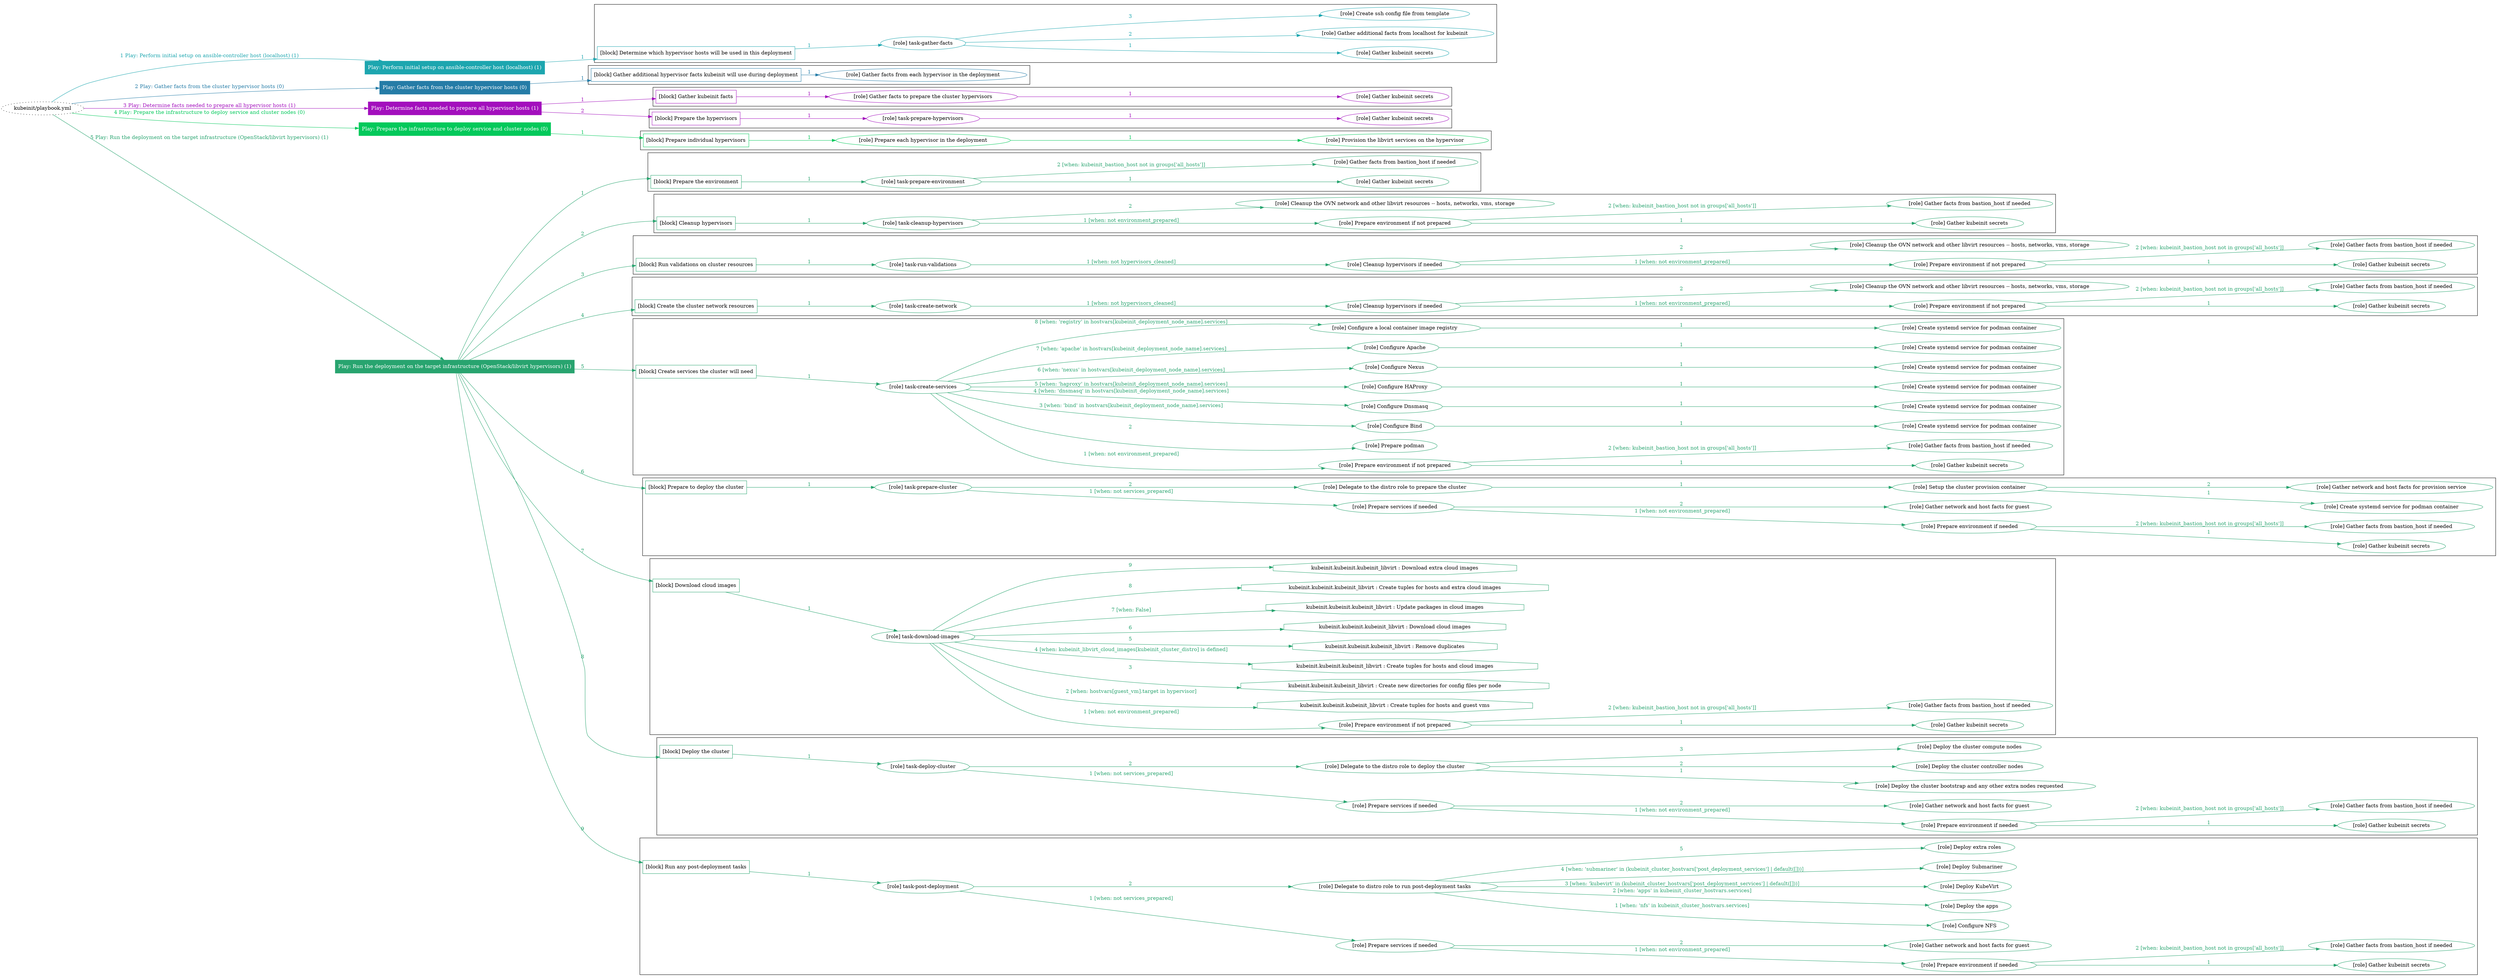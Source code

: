 digraph {
	graph [concentrate=true ordering=in rankdir=LR ratio=fill]
	edge [esep=5 sep=10]
	"kubeinit/playbook.yml" [URL="/home/runner/work/kubeinit/kubeinit/kubeinit/playbook.yml" id=playbook_8a1b6e5c style=dotted]
	"kubeinit/playbook.yml" -> play_26374e2c [label="1 Play: Perform initial setup on ansible-controller host (localhost) (1)" color="#1da6af" fontcolor="#1da6af" id=edge_play_26374e2c labeltooltip="1 Play: Perform initial setup on ansible-controller host (localhost) (1)" tooltip="1 Play: Perform initial setup on ansible-controller host (localhost) (1)"]
	subgraph "Play: Perform initial setup on ansible-controller host (localhost) (1)" {
		play_26374e2c [label="Play: Perform initial setup on ansible-controller host (localhost) (1)" URL="/home/runner/work/kubeinit/kubeinit/kubeinit/playbook.yml" color="#1da6af" fontcolor="#ffffff" id=play_26374e2c shape=box style=filled tooltip=localhost]
		play_26374e2c -> block_4fa04c9e [label=1 color="#1da6af" fontcolor="#1da6af" id=edge_block_4fa04c9e labeltooltip=1 tooltip=1]
		subgraph cluster_block_4fa04c9e {
			block_4fa04c9e [label="[block] Determine which hypervisor hosts will be used in this deployment" URL="/home/runner/work/kubeinit/kubeinit/kubeinit/playbook.yml" color="#1da6af" id=block_4fa04c9e labeltooltip="Determine which hypervisor hosts will be used in this deployment" shape=box tooltip="Determine which hypervisor hosts will be used in this deployment"]
			block_4fa04c9e -> role_c2990523 [label="1 " color="#1da6af" fontcolor="#1da6af" id=edge_role_c2990523 labeltooltip="1 " tooltip="1 "]
			subgraph "task-gather-facts" {
				role_c2990523 [label="[role] task-gather-facts" URL="/home/runner/work/kubeinit/kubeinit/kubeinit/playbook.yml" color="#1da6af" id=role_c2990523 tooltip="task-gather-facts"]
				role_c2990523 -> role_32f056d1 [label="1 " color="#1da6af" fontcolor="#1da6af" id=edge_role_32f056d1 labeltooltip="1 " tooltip="1 "]
				subgraph "Gather kubeinit secrets" {
					role_32f056d1 [label="[role] Gather kubeinit secrets" URL="/home/runner/.ansible/collections/ansible_collections/kubeinit/kubeinit/roles/kubeinit_prepare/tasks/build_hypervisors_group.yml" color="#1da6af" id=role_32f056d1 tooltip="Gather kubeinit secrets"]
				}
				role_c2990523 -> role_026f7abf [label="2 " color="#1da6af" fontcolor="#1da6af" id=edge_role_026f7abf labeltooltip="2 " tooltip="2 "]
				subgraph "Gather additional facts from localhost for kubeinit" {
					role_026f7abf [label="[role] Gather additional facts from localhost for kubeinit" URL="/home/runner/.ansible/collections/ansible_collections/kubeinit/kubeinit/roles/kubeinit_prepare/tasks/build_hypervisors_group.yml" color="#1da6af" id=role_026f7abf tooltip="Gather additional facts from localhost for kubeinit"]
				}
				role_c2990523 -> role_a4c4b640 [label="3 " color="#1da6af" fontcolor="#1da6af" id=edge_role_a4c4b640 labeltooltip="3 " tooltip="3 "]
				subgraph "Create ssh config file from template" {
					role_a4c4b640 [label="[role] Create ssh config file from template" URL="/home/runner/.ansible/collections/ansible_collections/kubeinit/kubeinit/roles/kubeinit_prepare/tasks/build_hypervisors_group.yml" color="#1da6af" id=role_a4c4b640 tooltip="Create ssh config file from template"]
				}
			}
		}
	}
	"kubeinit/playbook.yml" -> play_9871a163 [label="2 Play: Gather facts from the cluster hypervisor hosts (0)" color="#257ca7" fontcolor="#257ca7" id=edge_play_9871a163 labeltooltip="2 Play: Gather facts from the cluster hypervisor hosts (0)" tooltip="2 Play: Gather facts from the cluster hypervisor hosts (0)"]
	subgraph "Play: Gather facts from the cluster hypervisor hosts (0)" {
		play_9871a163 [label="Play: Gather facts from the cluster hypervisor hosts (0)" URL="/home/runner/work/kubeinit/kubeinit/kubeinit/playbook.yml" color="#257ca7" fontcolor="#ffffff" id=play_9871a163 shape=box style=filled tooltip="Play: Gather facts from the cluster hypervisor hosts (0)"]
		play_9871a163 -> block_0dbcc0c4 [label=1 color="#257ca7" fontcolor="#257ca7" id=edge_block_0dbcc0c4 labeltooltip=1 tooltip=1]
		subgraph cluster_block_0dbcc0c4 {
			block_0dbcc0c4 [label="[block] Gather additional hypervisor facts kubeinit will use during deployment" URL="/home/runner/work/kubeinit/kubeinit/kubeinit/playbook.yml" color="#257ca7" id=block_0dbcc0c4 labeltooltip="Gather additional hypervisor facts kubeinit will use during deployment" shape=box tooltip="Gather additional hypervisor facts kubeinit will use during deployment"]
			block_0dbcc0c4 -> role_ea95b892 [label="1 " color="#257ca7" fontcolor="#257ca7" id=edge_role_ea95b892 labeltooltip="1 " tooltip="1 "]
			subgraph "Gather facts from each hypervisor in the deployment" {
				role_ea95b892 [label="[role] Gather facts from each hypervisor in the deployment" URL="/home/runner/work/kubeinit/kubeinit/kubeinit/playbook.yml" color="#257ca7" id=role_ea95b892 tooltip="Gather facts from each hypervisor in the deployment"]
			}
		}
	}
	"kubeinit/playbook.yml" -> play_5fa78731 [label="3 Play: Determine facts needed to prepare all hypervisor hosts (1)" color="#a30fbd" fontcolor="#a30fbd" id=edge_play_5fa78731 labeltooltip="3 Play: Determine facts needed to prepare all hypervisor hosts (1)" tooltip="3 Play: Determine facts needed to prepare all hypervisor hosts (1)"]
	subgraph "Play: Determine facts needed to prepare all hypervisor hosts (1)" {
		play_5fa78731 [label="Play: Determine facts needed to prepare all hypervisor hosts (1)" URL="/home/runner/work/kubeinit/kubeinit/kubeinit/playbook.yml" color="#a30fbd" fontcolor="#ffffff" id=play_5fa78731 shape=box style=filled tooltip=localhost]
		play_5fa78731 -> block_99338f4e [label=1 color="#a30fbd" fontcolor="#a30fbd" id=edge_block_99338f4e labeltooltip=1 tooltip=1]
		subgraph cluster_block_99338f4e {
			block_99338f4e [label="[block] Gather kubeinit facts" URL="/home/runner/work/kubeinit/kubeinit/kubeinit/playbook.yml" color="#a30fbd" id=block_99338f4e labeltooltip="Gather kubeinit facts" shape=box tooltip="Gather kubeinit facts"]
			block_99338f4e -> role_de025bc6 [label="1 " color="#a30fbd" fontcolor="#a30fbd" id=edge_role_de025bc6 labeltooltip="1 " tooltip="1 "]
			subgraph "Gather facts to prepare the cluster hypervisors" {
				role_de025bc6 [label="[role] Gather facts to prepare the cluster hypervisors" URL="/home/runner/work/kubeinit/kubeinit/kubeinit/playbook.yml" color="#a30fbd" id=role_de025bc6 tooltip="Gather facts to prepare the cluster hypervisors"]
				role_de025bc6 -> role_756402ee [label="1 " color="#a30fbd" fontcolor="#a30fbd" id=edge_role_756402ee labeltooltip="1 " tooltip="1 "]
				subgraph "Gather kubeinit secrets" {
					role_756402ee [label="[role] Gather kubeinit secrets" URL="/home/runner/.ansible/collections/ansible_collections/kubeinit/kubeinit/roles/kubeinit_prepare/tasks/gather_kubeinit_facts.yml" color="#a30fbd" id=role_756402ee tooltip="Gather kubeinit secrets"]
				}
			}
		}
		play_5fa78731 -> block_ed7a5851 [label=2 color="#a30fbd" fontcolor="#a30fbd" id=edge_block_ed7a5851 labeltooltip=2 tooltip=2]
		subgraph cluster_block_ed7a5851 {
			block_ed7a5851 [label="[block] Prepare the hypervisors" URL="/home/runner/work/kubeinit/kubeinit/kubeinit/playbook.yml" color="#a30fbd" id=block_ed7a5851 labeltooltip="Prepare the hypervisors" shape=box tooltip="Prepare the hypervisors"]
			block_ed7a5851 -> role_e3e13bc4 [label="1 " color="#a30fbd" fontcolor="#a30fbd" id=edge_role_e3e13bc4 labeltooltip="1 " tooltip="1 "]
			subgraph "task-prepare-hypervisors" {
				role_e3e13bc4 [label="[role] task-prepare-hypervisors" URL="/home/runner/work/kubeinit/kubeinit/kubeinit/playbook.yml" color="#a30fbd" id=role_e3e13bc4 tooltip="task-prepare-hypervisors"]
				role_e3e13bc4 -> role_082f1acc [label="1 " color="#a30fbd" fontcolor="#a30fbd" id=edge_role_082f1acc labeltooltip="1 " tooltip="1 "]
				subgraph "Gather kubeinit secrets" {
					role_082f1acc [label="[role] Gather kubeinit secrets" URL="/home/runner/.ansible/collections/ansible_collections/kubeinit/kubeinit/roles/kubeinit_prepare/tasks/gather_kubeinit_facts.yml" color="#a30fbd" id=role_082f1acc tooltip="Gather kubeinit secrets"]
				}
			}
		}
	}
	"kubeinit/playbook.yml" -> play_1c84eeb0 [label="4 Play: Prepare the infrastructure to deploy service and cluster nodes (0)" color="#03c95b" fontcolor="#03c95b" id=edge_play_1c84eeb0 labeltooltip="4 Play: Prepare the infrastructure to deploy service and cluster nodes (0)" tooltip="4 Play: Prepare the infrastructure to deploy service and cluster nodes (0)"]
	subgraph "Play: Prepare the infrastructure to deploy service and cluster nodes (0)" {
		play_1c84eeb0 [label="Play: Prepare the infrastructure to deploy service and cluster nodes (0)" URL="/home/runner/work/kubeinit/kubeinit/kubeinit/playbook.yml" color="#03c95b" fontcolor="#ffffff" id=play_1c84eeb0 shape=box style=filled tooltip="Play: Prepare the infrastructure to deploy service and cluster nodes (0)"]
		play_1c84eeb0 -> block_747f1382 [label=1 color="#03c95b" fontcolor="#03c95b" id=edge_block_747f1382 labeltooltip=1 tooltip=1]
		subgraph cluster_block_747f1382 {
			block_747f1382 [label="[block] Prepare individual hypervisors" URL="/home/runner/work/kubeinit/kubeinit/kubeinit/playbook.yml" color="#03c95b" id=block_747f1382 labeltooltip="Prepare individual hypervisors" shape=box tooltip="Prepare individual hypervisors"]
			block_747f1382 -> role_55a09410 [label="1 " color="#03c95b" fontcolor="#03c95b" id=edge_role_55a09410 labeltooltip="1 " tooltip="1 "]
			subgraph "Prepare each hypervisor in the deployment" {
				role_55a09410 [label="[role] Prepare each hypervisor in the deployment" URL="/home/runner/work/kubeinit/kubeinit/kubeinit/playbook.yml" color="#03c95b" id=role_55a09410 tooltip="Prepare each hypervisor in the deployment"]
				role_55a09410 -> role_29193f3d [label="1 " color="#03c95b" fontcolor="#03c95b" id=edge_role_29193f3d labeltooltip="1 " tooltip="1 "]
				subgraph "Provision the libvirt services on the hypervisor" {
					role_29193f3d [label="[role] Provision the libvirt services on the hypervisor" URL="/home/runner/.ansible/collections/ansible_collections/kubeinit/kubeinit/roles/kubeinit_prepare/tasks/prepare_hypervisor.yml" color="#03c95b" id=role_29193f3d tooltip="Provision the libvirt services on the hypervisor"]
				}
			}
		}
	}
	"kubeinit/playbook.yml" -> play_dd547b82 [label="5 Play: Run the deployment on the target infrastructure (OpenStack/libvirt hypervisors) (1)" color="#28a46f" fontcolor="#28a46f" id=edge_play_dd547b82 labeltooltip="5 Play: Run the deployment on the target infrastructure (OpenStack/libvirt hypervisors) (1)" tooltip="5 Play: Run the deployment on the target infrastructure (OpenStack/libvirt hypervisors) (1)"]
	subgraph "Play: Run the deployment on the target infrastructure (OpenStack/libvirt hypervisors) (1)" {
		play_dd547b82 [label="Play: Run the deployment on the target infrastructure (OpenStack/libvirt hypervisors) (1)" URL="/home/runner/work/kubeinit/kubeinit/kubeinit/playbook.yml" color="#28a46f" fontcolor="#ffffff" id=play_dd547b82 shape=box style=filled tooltip=localhost]
		play_dd547b82 -> block_111326d2 [label=1 color="#28a46f" fontcolor="#28a46f" id=edge_block_111326d2 labeltooltip=1 tooltip=1]
		subgraph cluster_block_111326d2 {
			block_111326d2 [label="[block] Prepare the environment" URL="/home/runner/work/kubeinit/kubeinit/kubeinit/playbook.yml" color="#28a46f" id=block_111326d2 labeltooltip="Prepare the environment" shape=box tooltip="Prepare the environment"]
			block_111326d2 -> role_da3ade95 [label="1 " color="#28a46f" fontcolor="#28a46f" id=edge_role_da3ade95 labeltooltip="1 " tooltip="1 "]
			subgraph "task-prepare-environment" {
				role_da3ade95 [label="[role] task-prepare-environment" URL="/home/runner/work/kubeinit/kubeinit/kubeinit/playbook.yml" color="#28a46f" id=role_da3ade95 tooltip="task-prepare-environment"]
				role_da3ade95 -> role_987856cc [label="1 " color="#28a46f" fontcolor="#28a46f" id=edge_role_987856cc labeltooltip="1 " tooltip="1 "]
				subgraph "Gather kubeinit secrets" {
					role_987856cc [label="[role] Gather kubeinit secrets" URL="/home/runner/.ansible/collections/ansible_collections/kubeinit/kubeinit/roles/kubeinit_prepare/tasks/gather_kubeinit_facts.yml" color="#28a46f" id=role_987856cc tooltip="Gather kubeinit secrets"]
				}
				role_da3ade95 -> role_5a3966f6 [label="2 [when: kubeinit_bastion_host not in groups['all_hosts']]" color="#28a46f" fontcolor="#28a46f" id=edge_role_5a3966f6 labeltooltip="2 [when: kubeinit_bastion_host not in groups['all_hosts']]" tooltip="2 [when: kubeinit_bastion_host not in groups['all_hosts']]"]
				subgraph "Gather facts from bastion_host if needed" {
					role_5a3966f6 [label="[role] Gather facts from bastion_host if needed" URL="/home/runner/.ansible/collections/ansible_collections/kubeinit/kubeinit/roles/kubeinit_prepare/tasks/main.yml" color="#28a46f" id=role_5a3966f6 tooltip="Gather facts from bastion_host if needed"]
				}
			}
		}
		play_dd547b82 -> block_5071d078 [label=2 color="#28a46f" fontcolor="#28a46f" id=edge_block_5071d078 labeltooltip=2 tooltip=2]
		subgraph cluster_block_5071d078 {
			block_5071d078 [label="[block] Cleanup hypervisors" URL="/home/runner/work/kubeinit/kubeinit/kubeinit/playbook.yml" color="#28a46f" id=block_5071d078 labeltooltip="Cleanup hypervisors" shape=box tooltip="Cleanup hypervisors"]
			block_5071d078 -> role_13fc8ba9 [label="1 " color="#28a46f" fontcolor="#28a46f" id=edge_role_13fc8ba9 labeltooltip="1 " tooltip="1 "]
			subgraph "task-cleanup-hypervisors" {
				role_13fc8ba9 [label="[role] task-cleanup-hypervisors" URL="/home/runner/work/kubeinit/kubeinit/kubeinit/playbook.yml" color="#28a46f" id=role_13fc8ba9 tooltip="task-cleanup-hypervisors"]
				role_13fc8ba9 -> role_c4aa368b [label="1 [when: not environment_prepared]" color="#28a46f" fontcolor="#28a46f" id=edge_role_c4aa368b labeltooltip="1 [when: not environment_prepared]" tooltip="1 [when: not environment_prepared]"]
				subgraph "Prepare environment if not prepared" {
					role_c4aa368b [label="[role] Prepare environment if not prepared" URL="/home/runner/.ansible/collections/ansible_collections/kubeinit/kubeinit/roles/kubeinit_libvirt/tasks/cleanup_hypervisors.yml" color="#28a46f" id=role_c4aa368b tooltip="Prepare environment if not prepared"]
					role_c4aa368b -> role_b320897c [label="1 " color="#28a46f" fontcolor="#28a46f" id=edge_role_b320897c labeltooltip="1 " tooltip="1 "]
					subgraph "Gather kubeinit secrets" {
						role_b320897c [label="[role] Gather kubeinit secrets" URL="/home/runner/.ansible/collections/ansible_collections/kubeinit/kubeinit/roles/kubeinit_prepare/tasks/gather_kubeinit_facts.yml" color="#28a46f" id=role_b320897c tooltip="Gather kubeinit secrets"]
					}
					role_c4aa368b -> role_6a623684 [label="2 [when: kubeinit_bastion_host not in groups['all_hosts']]" color="#28a46f" fontcolor="#28a46f" id=edge_role_6a623684 labeltooltip="2 [when: kubeinit_bastion_host not in groups['all_hosts']]" tooltip="2 [when: kubeinit_bastion_host not in groups['all_hosts']]"]
					subgraph "Gather facts from bastion_host if needed" {
						role_6a623684 [label="[role] Gather facts from bastion_host if needed" URL="/home/runner/.ansible/collections/ansible_collections/kubeinit/kubeinit/roles/kubeinit_prepare/tasks/main.yml" color="#28a46f" id=role_6a623684 tooltip="Gather facts from bastion_host if needed"]
					}
				}
				role_13fc8ba9 -> role_e098aab1 [label="2 " color="#28a46f" fontcolor="#28a46f" id=edge_role_e098aab1 labeltooltip="2 " tooltip="2 "]
				subgraph "Cleanup the OVN network and other libvirt resources -- hosts, networks, vms, storage" {
					role_e098aab1 [label="[role] Cleanup the OVN network and other libvirt resources -- hosts, networks, vms, storage" URL="/home/runner/.ansible/collections/ansible_collections/kubeinit/kubeinit/roles/kubeinit_libvirt/tasks/cleanup_hypervisors.yml" color="#28a46f" id=role_e098aab1 tooltip="Cleanup the OVN network and other libvirt resources -- hosts, networks, vms, storage"]
				}
			}
		}
		play_dd547b82 -> block_7078b02c [label=3 color="#28a46f" fontcolor="#28a46f" id=edge_block_7078b02c labeltooltip=3 tooltip=3]
		subgraph cluster_block_7078b02c {
			block_7078b02c [label="[block] Run validations on cluster resources" URL="/home/runner/work/kubeinit/kubeinit/kubeinit/playbook.yml" color="#28a46f" id=block_7078b02c labeltooltip="Run validations on cluster resources" shape=box tooltip="Run validations on cluster resources"]
			block_7078b02c -> role_a96ac0a3 [label="1 " color="#28a46f" fontcolor="#28a46f" id=edge_role_a96ac0a3 labeltooltip="1 " tooltip="1 "]
			subgraph "task-run-validations" {
				role_a96ac0a3 [label="[role] task-run-validations" URL="/home/runner/work/kubeinit/kubeinit/kubeinit/playbook.yml" color="#28a46f" id=role_a96ac0a3 tooltip="task-run-validations"]
				role_a96ac0a3 -> role_ac4a471f [label="1 [when: not hypervisors_cleaned]" color="#28a46f" fontcolor="#28a46f" id=edge_role_ac4a471f labeltooltip="1 [when: not hypervisors_cleaned]" tooltip="1 [when: not hypervisors_cleaned]"]
				subgraph "Cleanup hypervisors if needed" {
					role_ac4a471f [label="[role] Cleanup hypervisors if needed" URL="/home/runner/.ansible/collections/ansible_collections/kubeinit/kubeinit/roles/kubeinit_validations/tasks/main.yml" color="#28a46f" id=role_ac4a471f tooltip="Cleanup hypervisors if needed"]
					role_ac4a471f -> role_65a351e2 [label="1 [when: not environment_prepared]" color="#28a46f" fontcolor="#28a46f" id=edge_role_65a351e2 labeltooltip="1 [when: not environment_prepared]" tooltip="1 [when: not environment_prepared]"]
					subgraph "Prepare environment if not prepared" {
						role_65a351e2 [label="[role] Prepare environment if not prepared" URL="/home/runner/.ansible/collections/ansible_collections/kubeinit/kubeinit/roles/kubeinit_libvirt/tasks/cleanup_hypervisors.yml" color="#28a46f" id=role_65a351e2 tooltip="Prepare environment if not prepared"]
						role_65a351e2 -> role_7e0b1fb7 [label="1 " color="#28a46f" fontcolor="#28a46f" id=edge_role_7e0b1fb7 labeltooltip="1 " tooltip="1 "]
						subgraph "Gather kubeinit secrets" {
							role_7e0b1fb7 [label="[role] Gather kubeinit secrets" URL="/home/runner/.ansible/collections/ansible_collections/kubeinit/kubeinit/roles/kubeinit_prepare/tasks/gather_kubeinit_facts.yml" color="#28a46f" id=role_7e0b1fb7 tooltip="Gather kubeinit secrets"]
						}
						role_65a351e2 -> role_9a462848 [label="2 [when: kubeinit_bastion_host not in groups['all_hosts']]" color="#28a46f" fontcolor="#28a46f" id=edge_role_9a462848 labeltooltip="2 [when: kubeinit_bastion_host not in groups['all_hosts']]" tooltip="2 [when: kubeinit_bastion_host not in groups['all_hosts']]"]
						subgraph "Gather facts from bastion_host if needed" {
							role_9a462848 [label="[role] Gather facts from bastion_host if needed" URL="/home/runner/.ansible/collections/ansible_collections/kubeinit/kubeinit/roles/kubeinit_prepare/tasks/main.yml" color="#28a46f" id=role_9a462848 tooltip="Gather facts from bastion_host if needed"]
						}
					}
					role_ac4a471f -> role_9de9ad2c [label="2 " color="#28a46f" fontcolor="#28a46f" id=edge_role_9de9ad2c labeltooltip="2 " tooltip="2 "]
					subgraph "Cleanup the OVN network and other libvirt resources -- hosts, networks, vms, storage" {
						role_9de9ad2c [label="[role] Cleanup the OVN network and other libvirt resources -- hosts, networks, vms, storage" URL="/home/runner/.ansible/collections/ansible_collections/kubeinit/kubeinit/roles/kubeinit_libvirt/tasks/cleanup_hypervisors.yml" color="#28a46f" id=role_9de9ad2c tooltip="Cleanup the OVN network and other libvirt resources -- hosts, networks, vms, storage"]
					}
				}
			}
		}
		play_dd547b82 -> block_f85eddb9 [label=4 color="#28a46f" fontcolor="#28a46f" id=edge_block_f85eddb9 labeltooltip=4 tooltip=4]
		subgraph cluster_block_f85eddb9 {
			block_f85eddb9 [label="[block] Create the cluster network resources" URL="/home/runner/work/kubeinit/kubeinit/kubeinit/playbook.yml" color="#28a46f" id=block_f85eddb9 labeltooltip="Create the cluster network resources" shape=box tooltip="Create the cluster network resources"]
			block_f85eddb9 -> role_05142af0 [label="1 " color="#28a46f" fontcolor="#28a46f" id=edge_role_05142af0 labeltooltip="1 " tooltip="1 "]
			subgraph "task-create-network" {
				role_05142af0 [label="[role] task-create-network" URL="/home/runner/work/kubeinit/kubeinit/kubeinit/playbook.yml" color="#28a46f" id=role_05142af0 tooltip="task-create-network"]
				role_05142af0 -> role_06a34801 [label="1 [when: not hypervisors_cleaned]" color="#28a46f" fontcolor="#28a46f" id=edge_role_06a34801 labeltooltip="1 [when: not hypervisors_cleaned]" tooltip="1 [when: not hypervisors_cleaned]"]
				subgraph "Cleanup hypervisors if needed" {
					role_06a34801 [label="[role] Cleanup hypervisors if needed" URL="/home/runner/.ansible/collections/ansible_collections/kubeinit/kubeinit/roles/kubeinit_libvirt/tasks/create_network.yml" color="#28a46f" id=role_06a34801 tooltip="Cleanup hypervisors if needed"]
					role_06a34801 -> role_e86ae7cb [label="1 [when: not environment_prepared]" color="#28a46f" fontcolor="#28a46f" id=edge_role_e86ae7cb labeltooltip="1 [when: not environment_prepared]" tooltip="1 [when: not environment_prepared]"]
					subgraph "Prepare environment if not prepared" {
						role_e86ae7cb [label="[role] Prepare environment if not prepared" URL="/home/runner/.ansible/collections/ansible_collections/kubeinit/kubeinit/roles/kubeinit_libvirt/tasks/cleanup_hypervisors.yml" color="#28a46f" id=role_e86ae7cb tooltip="Prepare environment if not prepared"]
						role_e86ae7cb -> role_2d988bc6 [label="1 " color="#28a46f" fontcolor="#28a46f" id=edge_role_2d988bc6 labeltooltip="1 " tooltip="1 "]
						subgraph "Gather kubeinit secrets" {
							role_2d988bc6 [label="[role] Gather kubeinit secrets" URL="/home/runner/.ansible/collections/ansible_collections/kubeinit/kubeinit/roles/kubeinit_prepare/tasks/gather_kubeinit_facts.yml" color="#28a46f" id=role_2d988bc6 tooltip="Gather kubeinit secrets"]
						}
						role_e86ae7cb -> role_1d0ff554 [label="2 [when: kubeinit_bastion_host not in groups['all_hosts']]" color="#28a46f" fontcolor="#28a46f" id=edge_role_1d0ff554 labeltooltip="2 [when: kubeinit_bastion_host not in groups['all_hosts']]" tooltip="2 [when: kubeinit_bastion_host not in groups['all_hosts']]"]
						subgraph "Gather facts from bastion_host if needed" {
							role_1d0ff554 [label="[role] Gather facts from bastion_host if needed" URL="/home/runner/.ansible/collections/ansible_collections/kubeinit/kubeinit/roles/kubeinit_prepare/tasks/main.yml" color="#28a46f" id=role_1d0ff554 tooltip="Gather facts from bastion_host if needed"]
						}
					}
					role_06a34801 -> role_8b60cc79 [label="2 " color="#28a46f" fontcolor="#28a46f" id=edge_role_8b60cc79 labeltooltip="2 " tooltip="2 "]
					subgraph "Cleanup the OVN network and other libvirt resources -- hosts, networks, vms, storage" {
						role_8b60cc79 [label="[role] Cleanup the OVN network and other libvirt resources -- hosts, networks, vms, storage" URL="/home/runner/.ansible/collections/ansible_collections/kubeinit/kubeinit/roles/kubeinit_libvirt/tasks/cleanup_hypervisors.yml" color="#28a46f" id=role_8b60cc79 tooltip="Cleanup the OVN network and other libvirt resources -- hosts, networks, vms, storage"]
					}
				}
			}
		}
		play_dd547b82 -> block_667d15c5 [label=5 color="#28a46f" fontcolor="#28a46f" id=edge_block_667d15c5 labeltooltip=5 tooltip=5]
		subgraph cluster_block_667d15c5 {
			block_667d15c5 [label="[block] Create services the cluster will need" URL="/home/runner/work/kubeinit/kubeinit/kubeinit/playbook.yml" color="#28a46f" id=block_667d15c5 labeltooltip="Create services the cluster will need" shape=box tooltip="Create services the cluster will need"]
			block_667d15c5 -> role_876e5a81 [label="1 " color="#28a46f" fontcolor="#28a46f" id=edge_role_876e5a81 labeltooltip="1 " tooltip="1 "]
			subgraph "task-create-services" {
				role_876e5a81 [label="[role] task-create-services" URL="/home/runner/work/kubeinit/kubeinit/kubeinit/playbook.yml" color="#28a46f" id=role_876e5a81 tooltip="task-create-services"]
				role_876e5a81 -> role_9b2a9bf6 [label="1 [when: not environment_prepared]" color="#28a46f" fontcolor="#28a46f" id=edge_role_9b2a9bf6 labeltooltip="1 [when: not environment_prepared]" tooltip="1 [when: not environment_prepared]"]
				subgraph "Prepare environment if not prepared" {
					role_9b2a9bf6 [label="[role] Prepare environment if not prepared" URL="/home/runner/.ansible/collections/ansible_collections/kubeinit/kubeinit/roles/kubeinit_services/tasks/main.yml" color="#28a46f" id=role_9b2a9bf6 tooltip="Prepare environment if not prepared"]
					role_9b2a9bf6 -> role_2a63658d [label="1 " color="#28a46f" fontcolor="#28a46f" id=edge_role_2a63658d labeltooltip="1 " tooltip="1 "]
					subgraph "Gather kubeinit secrets" {
						role_2a63658d [label="[role] Gather kubeinit secrets" URL="/home/runner/.ansible/collections/ansible_collections/kubeinit/kubeinit/roles/kubeinit_prepare/tasks/gather_kubeinit_facts.yml" color="#28a46f" id=role_2a63658d tooltip="Gather kubeinit secrets"]
					}
					role_9b2a9bf6 -> role_c0a993d6 [label="2 [when: kubeinit_bastion_host not in groups['all_hosts']]" color="#28a46f" fontcolor="#28a46f" id=edge_role_c0a993d6 labeltooltip="2 [when: kubeinit_bastion_host not in groups['all_hosts']]" tooltip="2 [when: kubeinit_bastion_host not in groups['all_hosts']]"]
					subgraph "Gather facts from bastion_host if needed" {
						role_c0a993d6 [label="[role] Gather facts from bastion_host if needed" URL="/home/runner/.ansible/collections/ansible_collections/kubeinit/kubeinit/roles/kubeinit_prepare/tasks/main.yml" color="#28a46f" id=role_c0a993d6 tooltip="Gather facts from bastion_host if needed"]
					}
				}
				role_876e5a81 -> role_c98adb20 [label="2 " color="#28a46f" fontcolor="#28a46f" id=edge_role_c98adb20 labeltooltip="2 " tooltip="2 "]
				subgraph "Prepare podman" {
					role_c98adb20 [label="[role] Prepare podman" URL="/home/runner/.ansible/collections/ansible_collections/kubeinit/kubeinit/roles/kubeinit_services/tasks/00_create_service_pod.yml" color="#28a46f" id=role_c98adb20 tooltip="Prepare podman"]
				}
				role_876e5a81 -> role_a84b188d [label="3 [when: 'bind' in hostvars[kubeinit_deployment_node_name].services]" color="#28a46f" fontcolor="#28a46f" id=edge_role_a84b188d labeltooltip="3 [when: 'bind' in hostvars[kubeinit_deployment_node_name].services]" tooltip="3 [when: 'bind' in hostvars[kubeinit_deployment_node_name].services]"]
				subgraph "Configure Bind" {
					role_a84b188d [label="[role] Configure Bind" URL="/home/runner/.ansible/collections/ansible_collections/kubeinit/kubeinit/roles/kubeinit_services/tasks/start_services_containers.yml" color="#28a46f" id=role_a84b188d tooltip="Configure Bind"]
					role_a84b188d -> role_dcbac5fc [label="1 " color="#28a46f" fontcolor="#28a46f" id=edge_role_dcbac5fc labeltooltip="1 " tooltip="1 "]
					subgraph "Create systemd service for podman container" {
						role_dcbac5fc [label="[role] Create systemd service for podman container" URL="/home/runner/.ansible/collections/ansible_collections/kubeinit/kubeinit/roles/kubeinit_bind/tasks/main.yml" color="#28a46f" id=role_dcbac5fc tooltip="Create systemd service for podman container"]
					}
				}
				role_876e5a81 -> role_8fcf0d82 [label="4 [when: 'dnsmasq' in hostvars[kubeinit_deployment_node_name].services]" color="#28a46f" fontcolor="#28a46f" id=edge_role_8fcf0d82 labeltooltip="4 [when: 'dnsmasq' in hostvars[kubeinit_deployment_node_name].services]" tooltip="4 [when: 'dnsmasq' in hostvars[kubeinit_deployment_node_name].services]"]
				subgraph "Configure Dnsmasq" {
					role_8fcf0d82 [label="[role] Configure Dnsmasq" URL="/home/runner/.ansible/collections/ansible_collections/kubeinit/kubeinit/roles/kubeinit_services/tasks/start_services_containers.yml" color="#28a46f" id=role_8fcf0d82 tooltip="Configure Dnsmasq"]
					role_8fcf0d82 -> role_0925c047 [label="1 " color="#28a46f" fontcolor="#28a46f" id=edge_role_0925c047 labeltooltip="1 " tooltip="1 "]
					subgraph "Create systemd service for podman container" {
						role_0925c047 [label="[role] Create systemd service for podman container" URL="/home/runner/.ansible/collections/ansible_collections/kubeinit/kubeinit/roles/kubeinit_dnsmasq/tasks/main.yml" color="#28a46f" id=role_0925c047 tooltip="Create systemd service for podman container"]
					}
				}
				role_876e5a81 -> role_318a117e [label="5 [when: 'haproxy' in hostvars[kubeinit_deployment_node_name].services]" color="#28a46f" fontcolor="#28a46f" id=edge_role_318a117e labeltooltip="5 [when: 'haproxy' in hostvars[kubeinit_deployment_node_name].services]" tooltip="5 [when: 'haproxy' in hostvars[kubeinit_deployment_node_name].services]"]
				subgraph "Configure HAProxy" {
					role_318a117e [label="[role] Configure HAProxy" URL="/home/runner/.ansible/collections/ansible_collections/kubeinit/kubeinit/roles/kubeinit_services/tasks/start_services_containers.yml" color="#28a46f" id=role_318a117e tooltip="Configure HAProxy"]
					role_318a117e -> role_32a78084 [label="1 " color="#28a46f" fontcolor="#28a46f" id=edge_role_32a78084 labeltooltip="1 " tooltip="1 "]
					subgraph "Create systemd service for podman container" {
						role_32a78084 [label="[role] Create systemd service for podman container" URL="/home/runner/.ansible/collections/ansible_collections/kubeinit/kubeinit/roles/kubeinit_haproxy/tasks/main.yml" color="#28a46f" id=role_32a78084 tooltip="Create systemd service for podman container"]
					}
				}
				role_876e5a81 -> role_aa49915b [label="6 [when: 'nexus' in hostvars[kubeinit_deployment_node_name].services]" color="#28a46f" fontcolor="#28a46f" id=edge_role_aa49915b labeltooltip="6 [when: 'nexus' in hostvars[kubeinit_deployment_node_name].services]" tooltip="6 [when: 'nexus' in hostvars[kubeinit_deployment_node_name].services]"]
				subgraph "Configure Nexus" {
					role_aa49915b [label="[role] Configure Nexus" URL="/home/runner/.ansible/collections/ansible_collections/kubeinit/kubeinit/roles/kubeinit_services/tasks/start_services_containers.yml" color="#28a46f" id=role_aa49915b tooltip="Configure Nexus"]
					role_aa49915b -> role_b44af997 [label="1 " color="#28a46f" fontcolor="#28a46f" id=edge_role_b44af997 labeltooltip="1 " tooltip="1 "]
					subgraph "Create systemd service for podman container" {
						role_b44af997 [label="[role] Create systemd service for podman container" URL="/home/runner/.ansible/collections/ansible_collections/kubeinit/kubeinit/roles/kubeinit_nexus/tasks/main.yml" color="#28a46f" id=role_b44af997 tooltip="Create systemd service for podman container"]
					}
				}
				role_876e5a81 -> role_b7b180e6 [label="7 [when: 'apache' in hostvars[kubeinit_deployment_node_name].services]" color="#28a46f" fontcolor="#28a46f" id=edge_role_b7b180e6 labeltooltip="7 [when: 'apache' in hostvars[kubeinit_deployment_node_name].services]" tooltip="7 [when: 'apache' in hostvars[kubeinit_deployment_node_name].services]"]
				subgraph "Configure Apache" {
					role_b7b180e6 [label="[role] Configure Apache" URL="/home/runner/.ansible/collections/ansible_collections/kubeinit/kubeinit/roles/kubeinit_services/tasks/start_services_containers.yml" color="#28a46f" id=role_b7b180e6 tooltip="Configure Apache"]
					role_b7b180e6 -> role_05e0992c [label="1 " color="#28a46f" fontcolor="#28a46f" id=edge_role_05e0992c labeltooltip="1 " tooltip="1 "]
					subgraph "Create systemd service for podman container" {
						role_05e0992c [label="[role] Create systemd service for podman container" URL="/home/runner/.ansible/collections/ansible_collections/kubeinit/kubeinit/roles/kubeinit_apache/tasks/main.yml" color="#28a46f" id=role_05e0992c tooltip="Create systemd service for podman container"]
					}
				}
				role_876e5a81 -> role_4988d70c [label="8 [when: 'registry' in hostvars[kubeinit_deployment_node_name].services]" color="#28a46f" fontcolor="#28a46f" id=edge_role_4988d70c labeltooltip="8 [when: 'registry' in hostvars[kubeinit_deployment_node_name].services]" tooltip="8 [when: 'registry' in hostvars[kubeinit_deployment_node_name].services]"]
				subgraph "Configure a local container image registry" {
					role_4988d70c [label="[role] Configure a local container image registry" URL="/home/runner/.ansible/collections/ansible_collections/kubeinit/kubeinit/roles/kubeinit_services/tasks/start_services_containers.yml" color="#28a46f" id=role_4988d70c tooltip="Configure a local container image registry"]
					role_4988d70c -> role_8f9286b2 [label="1 " color="#28a46f" fontcolor="#28a46f" id=edge_role_8f9286b2 labeltooltip="1 " tooltip="1 "]
					subgraph "Create systemd service for podman container" {
						role_8f9286b2 [label="[role] Create systemd service for podman container" URL="/home/runner/.ansible/collections/ansible_collections/kubeinit/kubeinit/roles/kubeinit_registry/tasks/main.yml" color="#28a46f" id=role_8f9286b2 tooltip="Create systemd service for podman container"]
					}
				}
			}
		}
		play_dd547b82 -> block_f0209b52 [label=6 color="#28a46f" fontcolor="#28a46f" id=edge_block_f0209b52 labeltooltip=6 tooltip=6]
		subgraph cluster_block_f0209b52 {
			block_f0209b52 [label="[block] Prepare to deploy the cluster" URL="/home/runner/work/kubeinit/kubeinit/kubeinit/playbook.yml" color="#28a46f" id=block_f0209b52 labeltooltip="Prepare to deploy the cluster" shape=box tooltip="Prepare to deploy the cluster"]
			block_f0209b52 -> role_ab0177b5 [label="1 " color="#28a46f" fontcolor="#28a46f" id=edge_role_ab0177b5 labeltooltip="1 " tooltip="1 "]
			subgraph "task-prepare-cluster" {
				role_ab0177b5 [label="[role] task-prepare-cluster" URL="/home/runner/work/kubeinit/kubeinit/kubeinit/playbook.yml" color="#28a46f" id=role_ab0177b5 tooltip="task-prepare-cluster"]
				role_ab0177b5 -> role_52557a31 [label="1 [when: not services_prepared]" color="#28a46f" fontcolor="#28a46f" id=edge_role_52557a31 labeltooltip="1 [when: not services_prepared]" tooltip="1 [when: not services_prepared]"]
				subgraph "Prepare services if needed" {
					role_52557a31 [label="[role] Prepare services if needed" URL="/home/runner/.ansible/collections/ansible_collections/kubeinit/kubeinit/roles/kubeinit_prepare/tasks/prepare_cluster.yml" color="#28a46f" id=role_52557a31 tooltip="Prepare services if needed"]
					role_52557a31 -> role_205f9c8f [label="1 [when: not environment_prepared]" color="#28a46f" fontcolor="#28a46f" id=edge_role_205f9c8f labeltooltip="1 [when: not environment_prepared]" tooltip="1 [when: not environment_prepared]"]
					subgraph "Prepare environment if needed" {
						role_205f9c8f [label="[role] Prepare environment if needed" URL="/home/runner/.ansible/collections/ansible_collections/kubeinit/kubeinit/roles/kubeinit_services/tasks/prepare_services.yml" color="#28a46f" id=role_205f9c8f tooltip="Prepare environment if needed"]
						role_205f9c8f -> role_a75e9da6 [label="1 " color="#28a46f" fontcolor="#28a46f" id=edge_role_a75e9da6 labeltooltip="1 " tooltip="1 "]
						subgraph "Gather kubeinit secrets" {
							role_a75e9da6 [label="[role] Gather kubeinit secrets" URL="/home/runner/.ansible/collections/ansible_collections/kubeinit/kubeinit/roles/kubeinit_prepare/tasks/gather_kubeinit_facts.yml" color="#28a46f" id=role_a75e9da6 tooltip="Gather kubeinit secrets"]
						}
						role_205f9c8f -> role_2a302a02 [label="2 [when: kubeinit_bastion_host not in groups['all_hosts']]" color="#28a46f" fontcolor="#28a46f" id=edge_role_2a302a02 labeltooltip="2 [when: kubeinit_bastion_host not in groups['all_hosts']]" tooltip="2 [when: kubeinit_bastion_host not in groups['all_hosts']]"]
						subgraph "Gather facts from bastion_host if needed" {
							role_2a302a02 [label="[role] Gather facts from bastion_host if needed" URL="/home/runner/.ansible/collections/ansible_collections/kubeinit/kubeinit/roles/kubeinit_prepare/tasks/main.yml" color="#28a46f" id=role_2a302a02 tooltip="Gather facts from bastion_host if needed"]
						}
					}
					role_52557a31 -> role_6a948eb7 [label="2 " color="#28a46f" fontcolor="#28a46f" id=edge_role_6a948eb7 labeltooltip="2 " tooltip="2 "]
					subgraph "Gather network and host facts for guest" {
						role_6a948eb7 [label="[role] Gather network and host facts for guest" URL="/home/runner/.ansible/collections/ansible_collections/kubeinit/kubeinit/roles/kubeinit_services/tasks/prepare_services.yml" color="#28a46f" id=role_6a948eb7 tooltip="Gather network and host facts for guest"]
					}
				}
				role_ab0177b5 -> role_0463a4a4 [label="2 " color="#28a46f" fontcolor="#28a46f" id=edge_role_0463a4a4 labeltooltip="2 " tooltip="2 "]
				subgraph "Delegate to the distro role to prepare the cluster" {
					role_0463a4a4 [label="[role] Delegate to the distro role to prepare the cluster" URL="/home/runner/.ansible/collections/ansible_collections/kubeinit/kubeinit/roles/kubeinit_prepare/tasks/prepare_cluster.yml" color="#28a46f" id=role_0463a4a4 tooltip="Delegate to the distro role to prepare the cluster"]
					role_0463a4a4 -> role_bfa03ff2 [label="1 " color="#28a46f" fontcolor="#28a46f" id=edge_role_bfa03ff2 labeltooltip="1 " tooltip="1 "]
					subgraph "Setup the cluster provision container" {
						role_bfa03ff2 [label="[role] Setup the cluster provision container" URL="/home/runner/.ansible/collections/ansible_collections/kubeinit/kubeinit/roles/kubeinit_openshift/tasks/prepare_cluster.yml" color="#28a46f" id=role_bfa03ff2 tooltip="Setup the cluster provision container"]
						role_bfa03ff2 -> role_b3b37abf [label="1 " color="#28a46f" fontcolor="#28a46f" id=edge_role_b3b37abf labeltooltip="1 " tooltip="1 "]
						subgraph "Create systemd service for podman container" {
							role_b3b37abf [label="[role] Create systemd service for podman container" URL="/home/runner/.ansible/collections/ansible_collections/kubeinit/kubeinit/roles/kubeinit_services/tasks/create_provision_container.yml" color="#28a46f" id=role_b3b37abf tooltip="Create systemd service for podman container"]
						}
						role_bfa03ff2 -> role_0f34e1c0 [label="2 " color="#28a46f" fontcolor="#28a46f" id=edge_role_0f34e1c0 labeltooltip="2 " tooltip="2 "]
						subgraph "Gather network and host facts for provision service" {
							role_0f34e1c0 [label="[role] Gather network and host facts for provision service" URL="/home/runner/.ansible/collections/ansible_collections/kubeinit/kubeinit/roles/kubeinit_services/tasks/create_provision_container.yml" color="#28a46f" id=role_0f34e1c0 tooltip="Gather network and host facts for provision service"]
						}
					}
				}
			}
		}
		play_dd547b82 -> block_a8813d63 [label=7 color="#28a46f" fontcolor="#28a46f" id=edge_block_a8813d63 labeltooltip=7 tooltip=7]
		subgraph cluster_block_a8813d63 {
			block_a8813d63 [label="[block] Download cloud images" URL="/home/runner/work/kubeinit/kubeinit/kubeinit/playbook.yml" color="#28a46f" id=block_a8813d63 labeltooltip="Download cloud images" shape=box tooltip="Download cloud images"]
			block_a8813d63 -> role_6f98420d [label="1 " color="#28a46f" fontcolor="#28a46f" id=edge_role_6f98420d labeltooltip="1 " tooltip="1 "]
			subgraph "task-download-images" {
				role_6f98420d [label="[role] task-download-images" URL="/home/runner/work/kubeinit/kubeinit/kubeinit/playbook.yml" color="#28a46f" id=role_6f98420d tooltip="task-download-images"]
				role_6f98420d -> role_8bcc01e2 [label="1 [when: not environment_prepared]" color="#28a46f" fontcolor="#28a46f" id=edge_role_8bcc01e2 labeltooltip="1 [when: not environment_prepared]" tooltip="1 [when: not environment_prepared]"]
				subgraph "Prepare environment if not prepared" {
					role_8bcc01e2 [label="[role] Prepare environment if not prepared" URL="/home/runner/.ansible/collections/ansible_collections/kubeinit/kubeinit/roles/kubeinit_libvirt/tasks/download_cloud_images.yml" color="#28a46f" id=role_8bcc01e2 tooltip="Prepare environment if not prepared"]
					role_8bcc01e2 -> role_428e6c00 [label="1 " color="#28a46f" fontcolor="#28a46f" id=edge_role_428e6c00 labeltooltip="1 " tooltip="1 "]
					subgraph "Gather kubeinit secrets" {
						role_428e6c00 [label="[role] Gather kubeinit secrets" URL="/home/runner/.ansible/collections/ansible_collections/kubeinit/kubeinit/roles/kubeinit_prepare/tasks/gather_kubeinit_facts.yml" color="#28a46f" id=role_428e6c00 tooltip="Gather kubeinit secrets"]
					}
					role_8bcc01e2 -> role_26b90580 [label="2 [when: kubeinit_bastion_host not in groups['all_hosts']]" color="#28a46f" fontcolor="#28a46f" id=edge_role_26b90580 labeltooltip="2 [when: kubeinit_bastion_host not in groups['all_hosts']]" tooltip="2 [when: kubeinit_bastion_host not in groups['all_hosts']]"]
					subgraph "Gather facts from bastion_host if needed" {
						role_26b90580 [label="[role] Gather facts from bastion_host if needed" URL="/home/runner/.ansible/collections/ansible_collections/kubeinit/kubeinit/roles/kubeinit_prepare/tasks/main.yml" color="#28a46f" id=role_26b90580 tooltip="Gather facts from bastion_host if needed"]
					}
				}
				task_f05382d0 [label="kubeinit.kubeinit.kubeinit_libvirt : Create tuples for hosts and guest vms" URL="/home/runner/.ansible/collections/ansible_collections/kubeinit/kubeinit/roles/kubeinit_libvirt/tasks/download_cloud_images.yml" color="#28a46f" id=task_f05382d0 shape=octagon tooltip="kubeinit.kubeinit.kubeinit_libvirt : Create tuples for hosts and guest vms"]
				role_6f98420d -> task_f05382d0 [label="2 [when: hostvars[guest_vm].target in hypervisor]" color="#28a46f" fontcolor="#28a46f" id=edge_task_f05382d0 labeltooltip="2 [when: hostvars[guest_vm].target in hypervisor]" tooltip="2 [when: hostvars[guest_vm].target in hypervisor]"]
				task_1fd3af46 [label="kubeinit.kubeinit.kubeinit_libvirt : Create new directories for config files per node" URL="/home/runner/.ansible/collections/ansible_collections/kubeinit/kubeinit/roles/kubeinit_libvirt/tasks/download_cloud_images.yml" color="#28a46f" id=task_1fd3af46 shape=octagon tooltip="kubeinit.kubeinit.kubeinit_libvirt : Create new directories for config files per node"]
				role_6f98420d -> task_1fd3af46 [label="3 " color="#28a46f" fontcolor="#28a46f" id=edge_task_1fd3af46 labeltooltip="3 " tooltip="3 "]
				task_56af8c0d [label="kubeinit.kubeinit.kubeinit_libvirt : Create tuples for hosts and cloud images" URL="/home/runner/.ansible/collections/ansible_collections/kubeinit/kubeinit/roles/kubeinit_libvirt/tasks/download_cloud_images.yml" color="#28a46f" id=task_56af8c0d shape=octagon tooltip="kubeinit.kubeinit.kubeinit_libvirt : Create tuples for hosts and cloud images"]
				role_6f98420d -> task_56af8c0d [label="4 [when: kubeinit_libvirt_cloud_images[kubeinit_cluster_distro] is defined]" color="#28a46f" fontcolor="#28a46f" id=edge_task_56af8c0d labeltooltip="4 [when: kubeinit_libvirt_cloud_images[kubeinit_cluster_distro] is defined]" tooltip="4 [when: kubeinit_libvirt_cloud_images[kubeinit_cluster_distro] is defined]"]
				task_a626cfa3 [label="kubeinit.kubeinit.kubeinit_libvirt : Remove duplicates" URL="/home/runner/.ansible/collections/ansible_collections/kubeinit/kubeinit/roles/kubeinit_libvirt/tasks/download_cloud_images.yml" color="#28a46f" id=task_a626cfa3 shape=octagon tooltip="kubeinit.kubeinit.kubeinit_libvirt : Remove duplicates"]
				role_6f98420d -> task_a626cfa3 [label="5 " color="#28a46f" fontcolor="#28a46f" id=edge_task_a626cfa3 labeltooltip="5 " tooltip="5 "]
				task_de6ca477 [label="kubeinit.kubeinit.kubeinit_libvirt : Download cloud images" URL="/home/runner/.ansible/collections/ansible_collections/kubeinit/kubeinit/roles/kubeinit_libvirt/tasks/download_cloud_images.yml" color="#28a46f" id=task_de6ca477 shape=octagon tooltip="kubeinit.kubeinit.kubeinit_libvirt : Download cloud images"]
				role_6f98420d -> task_de6ca477 [label="6 " color="#28a46f" fontcolor="#28a46f" id=edge_task_de6ca477 labeltooltip="6 " tooltip="6 "]
				task_a435b528 [label="kubeinit.kubeinit.kubeinit_libvirt : Update packages in cloud images" URL="/home/runner/.ansible/collections/ansible_collections/kubeinit/kubeinit/roles/kubeinit_libvirt/tasks/download_cloud_images.yml" color="#28a46f" id=task_a435b528 shape=octagon tooltip="kubeinit.kubeinit.kubeinit_libvirt : Update packages in cloud images"]
				role_6f98420d -> task_a435b528 [label="7 [when: False]" color="#28a46f" fontcolor="#28a46f" id=edge_task_a435b528 labeltooltip="7 [when: False]" tooltip="7 [when: False]"]
				task_b7594b1d [label="kubeinit.kubeinit.kubeinit_libvirt : Create tuples for hosts and extra cloud images" URL="/home/runner/.ansible/collections/ansible_collections/kubeinit/kubeinit/roles/kubeinit_libvirt/tasks/download_cloud_images.yml" color="#28a46f" id=task_b7594b1d shape=octagon tooltip="kubeinit.kubeinit.kubeinit_libvirt : Create tuples for hosts and extra cloud images"]
				role_6f98420d -> task_b7594b1d [label="8 " color="#28a46f" fontcolor="#28a46f" id=edge_task_b7594b1d labeltooltip="8 " tooltip="8 "]
				task_d35730ec [label="kubeinit.kubeinit.kubeinit_libvirt : Download extra cloud images" URL="/home/runner/.ansible/collections/ansible_collections/kubeinit/kubeinit/roles/kubeinit_libvirt/tasks/download_cloud_images.yml" color="#28a46f" id=task_d35730ec shape=octagon tooltip="kubeinit.kubeinit.kubeinit_libvirt : Download extra cloud images"]
				role_6f98420d -> task_d35730ec [label="9 " color="#28a46f" fontcolor="#28a46f" id=edge_task_d35730ec labeltooltip="9 " tooltip="9 "]
			}
		}
		play_dd547b82 -> block_952d624c [label=8 color="#28a46f" fontcolor="#28a46f" id=edge_block_952d624c labeltooltip=8 tooltip=8]
		subgraph cluster_block_952d624c {
			block_952d624c [label="[block] Deploy the cluster" URL="/home/runner/work/kubeinit/kubeinit/kubeinit/playbook.yml" color="#28a46f" id=block_952d624c labeltooltip="Deploy the cluster" shape=box tooltip="Deploy the cluster"]
			block_952d624c -> role_562956aa [label="1 " color="#28a46f" fontcolor="#28a46f" id=edge_role_562956aa labeltooltip="1 " tooltip="1 "]
			subgraph "task-deploy-cluster" {
				role_562956aa [label="[role] task-deploy-cluster" URL="/home/runner/work/kubeinit/kubeinit/kubeinit/playbook.yml" color="#28a46f" id=role_562956aa tooltip="task-deploy-cluster"]
				role_562956aa -> role_8d763498 [label="1 [when: not services_prepared]" color="#28a46f" fontcolor="#28a46f" id=edge_role_8d763498 labeltooltip="1 [when: not services_prepared]" tooltip="1 [when: not services_prepared]"]
				subgraph "Prepare services if needed" {
					role_8d763498 [label="[role] Prepare services if needed" URL="/home/runner/.ansible/collections/ansible_collections/kubeinit/kubeinit/roles/kubeinit_prepare/tasks/deploy_cluster.yml" color="#28a46f" id=role_8d763498 tooltip="Prepare services if needed"]
					role_8d763498 -> role_d2de8495 [label="1 [when: not environment_prepared]" color="#28a46f" fontcolor="#28a46f" id=edge_role_d2de8495 labeltooltip="1 [when: not environment_prepared]" tooltip="1 [when: not environment_prepared]"]
					subgraph "Prepare environment if needed" {
						role_d2de8495 [label="[role] Prepare environment if needed" URL="/home/runner/.ansible/collections/ansible_collections/kubeinit/kubeinit/roles/kubeinit_services/tasks/prepare_services.yml" color="#28a46f" id=role_d2de8495 tooltip="Prepare environment if needed"]
						role_d2de8495 -> role_1f322661 [label="1 " color="#28a46f" fontcolor="#28a46f" id=edge_role_1f322661 labeltooltip="1 " tooltip="1 "]
						subgraph "Gather kubeinit secrets" {
							role_1f322661 [label="[role] Gather kubeinit secrets" URL="/home/runner/.ansible/collections/ansible_collections/kubeinit/kubeinit/roles/kubeinit_prepare/tasks/gather_kubeinit_facts.yml" color="#28a46f" id=role_1f322661 tooltip="Gather kubeinit secrets"]
						}
						role_d2de8495 -> role_25aff244 [label="2 [when: kubeinit_bastion_host not in groups['all_hosts']]" color="#28a46f" fontcolor="#28a46f" id=edge_role_25aff244 labeltooltip="2 [when: kubeinit_bastion_host not in groups['all_hosts']]" tooltip="2 [when: kubeinit_bastion_host not in groups['all_hosts']]"]
						subgraph "Gather facts from bastion_host if needed" {
							role_25aff244 [label="[role] Gather facts from bastion_host if needed" URL="/home/runner/.ansible/collections/ansible_collections/kubeinit/kubeinit/roles/kubeinit_prepare/tasks/main.yml" color="#28a46f" id=role_25aff244 tooltip="Gather facts from bastion_host if needed"]
						}
					}
					role_8d763498 -> role_9a586de7 [label="2 " color="#28a46f" fontcolor="#28a46f" id=edge_role_9a586de7 labeltooltip="2 " tooltip="2 "]
					subgraph "Gather network and host facts for guest" {
						role_9a586de7 [label="[role] Gather network and host facts for guest" URL="/home/runner/.ansible/collections/ansible_collections/kubeinit/kubeinit/roles/kubeinit_services/tasks/prepare_services.yml" color="#28a46f" id=role_9a586de7 tooltip="Gather network and host facts for guest"]
					}
				}
				role_562956aa -> role_0ac24db8 [label="2 " color="#28a46f" fontcolor="#28a46f" id=edge_role_0ac24db8 labeltooltip="2 " tooltip="2 "]
				subgraph "Delegate to the distro role to deploy the cluster" {
					role_0ac24db8 [label="[role] Delegate to the distro role to deploy the cluster" URL="/home/runner/.ansible/collections/ansible_collections/kubeinit/kubeinit/roles/kubeinit_prepare/tasks/deploy_cluster.yml" color="#28a46f" id=role_0ac24db8 tooltip="Delegate to the distro role to deploy the cluster"]
					role_0ac24db8 -> role_d424fbfc [label="1 " color="#28a46f" fontcolor="#28a46f" id=edge_role_d424fbfc labeltooltip="1 " tooltip="1 "]
					subgraph "Deploy the cluster bootstrap and any other extra nodes requested" {
						role_d424fbfc [label="[role] Deploy the cluster bootstrap and any other extra nodes requested" URL="/home/runner/.ansible/collections/ansible_collections/kubeinit/kubeinit/roles/kubeinit_openshift/tasks/main.yml" color="#28a46f" id=role_d424fbfc tooltip="Deploy the cluster bootstrap and any other extra nodes requested"]
					}
					role_0ac24db8 -> role_0d51a4e3 [label="2 " color="#28a46f" fontcolor="#28a46f" id=edge_role_0d51a4e3 labeltooltip="2 " tooltip="2 "]
					subgraph "Deploy the cluster controller nodes" {
						role_0d51a4e3 [label="[role] Deploy the cluster controller nodes" URL="/home/runner/.ansible/collections/ansible_collections/kubeinit/kubeinit/roles/kubeinit_openshift/tasks/main.yml" color="#28a46f" id=role_0d51a4e3 tooltip="Deploy the cluster controller nodes"]
					}
					role_0ac24db8 -> role_42616ac1 [label="3 " color="#28a46f" fontcolor="#28a46f" id=edge_role_42616ac1 labeltooltip="3 " tooltip="3 "]
					subgraph "Deploy the cluster compute nodes" {
						role_42616ac1 [label="[role] Deploy the cluster compute nodes" URL="/home/runner/.ansible/collections/ansible_collections/kubeinit/kubeinit/roles/kubeinit_openshift/tasks/main.yml" color="#28a46f" id=role_42616ac1 tooltip="Deploy the cluster compute nodes"]
					}
				}
			}
		}
		play_dd547b82 -> block_47f13b1e [label=9 color="#28a46f" fontcolor="#28a46f" id=edge_block_47f13b1e labeltooltip=9 tooltip=9]
		subgraph cluster_block_47f13b1e {
			block_47f13b1e [label="[block] Run any post-deployment tasks" URL="/home/runner/work/kubeinit/kubeinit/kubeinit/playbook.yml" color="#28a46f" id=block_47f13b1e labeltooltip="Run any post-deployment tasks" shape=box tooltip="Run any post-deployment tasks"]
			block_47f13b1e -> role_0c944dd2 [label="1 " color="#28a46f" fontcolor="#28a46f" id=edge_role_0c944dd2 labeltooltip="1 " tooltip="1 "]
			subgraph "task-post-deployment" {
				role_0c944dd2 [label="[role] task-post-deployment" URL="/home/runner/work/kubeinit/kubeinit/kubeinit/playbook.yml" color="#28a46f" id=role_0c944dd2 tooltip="task-post-deployment"]
				role_0c944dd2 -> role_130acdd7 [label="1 [when: not services_prepared]" color="#28a46f" fontcolor="#28a46f" id=edge_role_130acdd7 labeltooltip="1 [when: not services_prepared]" tooltip="1 [when: not services_prepared]"]
				subgraph "Prepare services if needed" {
					role_130acdd7 [label="[role] Prepare services if needed" URL="/home/runner/.ansible/collections/ansible_collections/kubeinit/kubeinit/roles/kubeinit_prepare/tasks/post_deployment.yml" color="#28a46f" id=role_130acdd7 tooltip="Prepare services if needed"]
					role_130acdd7 -> role_8ba0a370 [label="1 [when: not environment_prepared]" color="#28a46f" fontcolor="#28a46f" id=edge_role_8ba0a370 labeltooltip="1 [when: not environment_prepared]" tooltip="1 [when: not environment_prepared]"]
					subgraph "Prepare environment if needed" {
						role_8ba0a370 [label="[role] Prepare environment if needed" URL="/home/runner/.ansible/collections/ansible_collections/kubeinit/kubeinit/roles/kubeinit_services/tasks/prepare_services.yml" color="#28a46f" id=role_8ba0a370 tooltip="Prepare environment if needed"]
						role_8ba0a370 -> role_d49ec74b [label="1 " color="#28a46f" fontcolor="#28a46f" id=edge_role_d49ec74b labeltooltip="1 " tooltip="1 "]
						subgraph "Gather kubeinit secrets" {
							role_d49ec74b [label="[role] Gather kubeinit secrets" URL="/home/runner/.ansible/collections/ansible_collections/kubeinit/kubeinit/roles/kubeinit_prepare/tasks/gather_kubeinit_facts.yml" color="#28a46f" id=role_d49ec74b tooltip="Gather kubeinit secrets"]
						}
						role_8ba0a370 -> role_ff9e76ab [label="2 [when: kubeinit_bastion_host not in groups['all_hosts']]" color="#28a46f" fontcolor="#28a46f" id=edge_role_ff9e76ab labeltooltip="2 [when: kubeinit_bastion_host not in groups['all_hosts']]" tooltip="2 [when: kubeinit_bastion_host not in groups['all_hosts']]"]
						subgraph "Gather facts from bastion_host if needed" {
							role_ff9e76ab [label="[role] Gather facts from bastion_host if needed" URL="/home/runner/.ansible/collections/ansible_collections/kubeinit/kubeinit/roles/kubeinit_prepare/tasks/main.yml" color="#28a46f" id=role_ff9e76ab tooltip="Gather facts from bastion_host if needed"]
						}
					}
					role_130acdd7 -> role_81ad5bbd [label="2 " color="#28a46f" fontcolor="#28a46f" id=edge_role_81ad5bbd labeltooltip="2 " tooltip="2 "]
					subgraph "Gather network and host facts for guest" {
						role_81ad5bbd [label="[role] Gather network and host facts for guest" URL="/home/runner/.ansible/collections/ansible_collections/kubeinit/kubeinit/roles/kubeinit_services/tasks/prepare_services.yml" color="#28a46f" id=role_81ad5bbd tooltip="Gather network and host facts for guest"]
					}
				}
				role_0c944dd2 -> role_305da445 [label="2 " color="#28a46f" fontcolor="#28a46f" id=edge_role_305da445 labeltooltip="2 " tooltip="2 "]
				subgraph "Delegate to distro role to run post-deployment tasks" {
					role_305da445 [label="[role] Delegate to distro role to run post-deployment tasks" URL="/home/runner/.ansible/collections/ansible_collections/kubeinit/kubeinit/roles/kubeinit_prepare/tasks/post_deployment.yml" color="#28a46f" id=role_305da445 tooltip="Delegate to distro role to run post-deployment tasks"]
					role_305da445 -> role_1c22cff8 [label="1 [when: 'nfs' in kubeinit_cluster_hostvars.services]" color="#28a46f" fontcolor="#28a46f" id=edge_role_1c22cff8 labeltooltip="1 [when: 'nfs' in kubeinit_cluster_hostvars.services]" tooltip="1 [when: 'nfs' in kubeinit_cluster_hostvars.services]"]
					subgraph "Configure NFS" {
						role_1c22cff8 [label="[role] Configure NFS" URL="/home/runner/.ansible/collections/ansible_collections/kubeinit/kubeinit/roles/kubeinit_openshift/tasks/post_deployment_tasks.yml" color="#28a46f" id=role_1c22cff8 tooltip="Configure NFS"]
					}
					role_305da445 -> role_b50e2ff3 [label="2 [when: 'apps' in kubeinit_cluster_hostvars.services]" color="#28a46f" fontcolor="#28a46f" id=edge_role_b50e2ff3 labeltooltip="2 [when: 'apps' in kubeinit_cluster_hostvars.services]" tooltip="2 [when: 'apps' in kubeinit_cluster_hostvars.services]"]
					subgraph "Deploy the apps" {
						role_b50e2ff3 [label="[role] Deploy the apps" URL="/home/runner/.ansible/collections/ansible_collections/kubeinit/kubeinit/roles/kubeinit_openshift/tasks/post_deployment_tasks.yml" color="#28a46f" id=role_b50e2ff3 tooltip="Deploy the apps"]
					}
					role_305da445 -> role_a0fa8538 [label="3 [when: 'kubevirt' in (kubeinit_cluster_hostvars['post_deployment_services'] | default([]))]" color="#28a46f" fontcolor="#28a46f" id=edge_role_a0fa8538 labeltooltip="3 [when: 'kubevirt' in (kubeinit_cluster_hostvars['post_deployment_services'] | default([]))]" tooltip="3 [when: 'kubevirt' in (kubeinit_cluster_hostvars['post_deployment_services'] | default([]))]"]
					subgraph "Deploy KubeVirt" {
						role_a0fa8538 [label="[role] Deploy KubeVirt" URL="/home/runner/.ansible/collections/ansible_collections/kubeinit/kubeinit/roles/kubeinit_openshift/tasks/post_deployment_tasks.yml" color="#28a46f" id=role_a0fa8538 tooltip="Deploy KubeVirt"]
					}
					role_305da445 -> role_b7a837ea [label="4 [when: 'submariner' in (kubeinit_cluster_hostvars['post_deployment_services'] | default([]))]" color="#28a46f" fontcolor="#28a46f" id=edge_role_b7a837ea labeltooltip="4 [when: 'submariner' in (kubeinit_cluster_hostvars['post_deployment_services'] | default([]))]" tooltip="4 [when: 'submariner' in (kubeinit_cluster_hostvars['post_deployment_services'] | default([]))]"]
					subgraph "Deploy Submariner" {
						role_b7a837ea [label="[role] Deploy Submariner" URL="/home/runner/.ansible/collections/ansible_collections/kubeinit/kubeinit/roles/kubeinit_openshift/tasks/post_deployment_tasks.yml" color="#28a46f" id=role_b7a837ea tooltip="Deploy Submariner"]
					}
					role_305da445 -> role_2e404dd3 [label="5 " color="#28a46f" fontcolor="#28a46f" id=edge_role_2e404dd3 labeltooltip="5 " tooltip="5 "]
					subgraph "Deploy extra roles" {
						role_2e404dd3 [label="[role] Deploy extra roles" URL="/home/runner/.ansible/collections/ansible_collections/kubeinit/kubeinit/roles/kubeinit_openshift/tasks/post_deployment_tasks.yml" color="#28a46f" id=role_2e404dd3 tooltip="Deploy extra roles"]
					}
				}
			}
		}
	}
}
